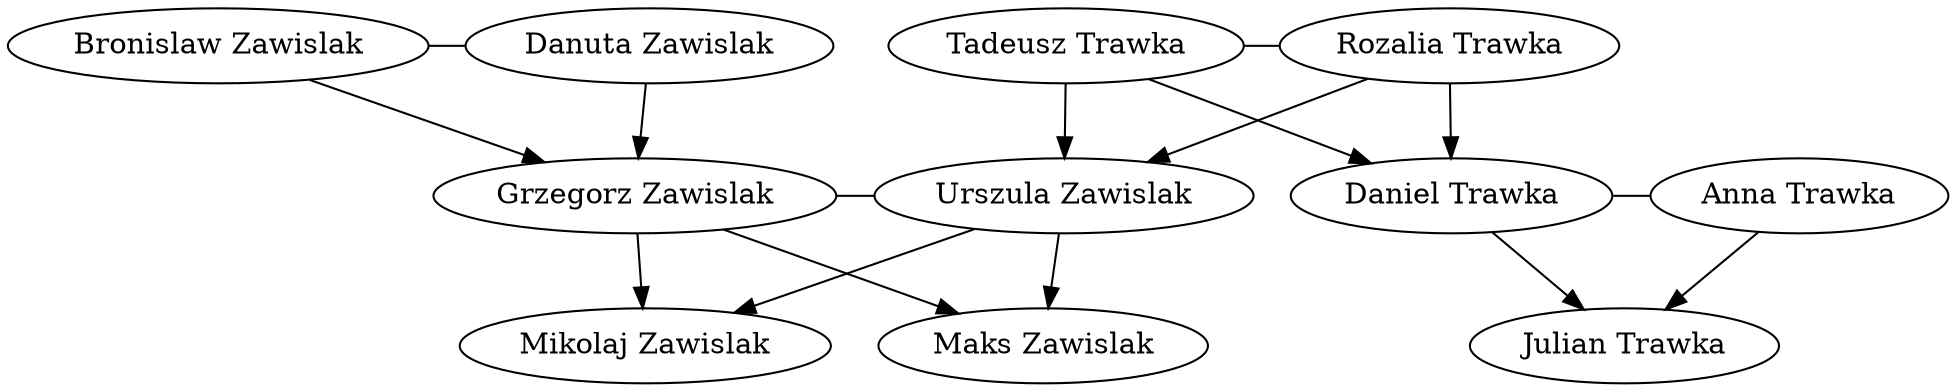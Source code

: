// Family Tree
digraph {
	"Maks Zawislak"
	"Urszula Zawislak"
	"Grzegorz Zawislak"
	{
		rank=same
		"Grzegorz Zawislak"
		"Urszula Zawislak"
		"Grzegorz Zawislak" -> "Urszula Zawislak" [dir=none]
	}
	{
		rank=same
		"Maks Zawislak"
		"Mikolaj Zawislak"
	}
	"Grzegorz Zawislak" -> "Maks Zawislak"
	"Grzegorz Zawislak" -> "Mikolaj Zawislak"
	"Danuta Zawislak"
	"Bronislaw Zawislak"
	{
		rank=same
		"Bronislaw Zawislak"
		"Danuta Zawislak"
		"Bronislaw Zawislak" -> "Danuta Zawislak" [dir=none]
	}
	{
		rank=same
		"Grzegorz Zawislak"
	}
	"Bronislaw Zawislak" -> "Grzegorz Zawislak"
	{
		rank=same
		"Grzegorz Zawislak"
	}
	"Danuta Zawislak" -> "Grzegorz Zawislak"
	"Urszula Zawislak"
	"Grzegorz Zawislak"
	{
		rank=same
		"Maks Zawislak"
		"Mikolaj Zawislak"
	}
	"Urszula Zawislak" -> "Maks Zawislak"
	"Urszula Zawislak" -> "Mikolaj Zawislak"
	"Rozalia Trawka"
	"Tadeusz Trawka"
	{
		rank=same
		"Tadeusz Trawka"
		"Rozalia Trawka"
		"Tadeusz Trawka" -> "Rozalia Trawka" [dir=none]
	}
	{
		rank=same
		"Urszula Zawislak"
		"Daniel Trawka"
	}
	"Tadeusz Trawka" -> "Urszula Zawislak"
	"Tadeusz Trawka" -> "Daniel Trawka"
	{
		rank=same
		"Daniel Trawka"
		"Anna Trawka"
		"Daniel Trawka" -> "Anna Trawka" [dir=none]
	}
	{
		rank=same
		"Julian Trawka"
	}
	"Daniel Trawka" -> "Julian Trawka"
	"Rozalia Trawka"
	"Tadeusz Trawka"
	"Anna Trawka"
	"Daniel Trawka"
	{
		rank=same
		"Julian Trawka"
	}
	"Anna Trawka" -> "Julian Trawka"
	{
		rank=same
		"Urszula Zawislak"
		"Daniel Trawka"
	}
	"Rozalia Trawka" -> "Urszula Zawislak"
	"Rozalia Trawka" -> "Daniel Trawka"
}
